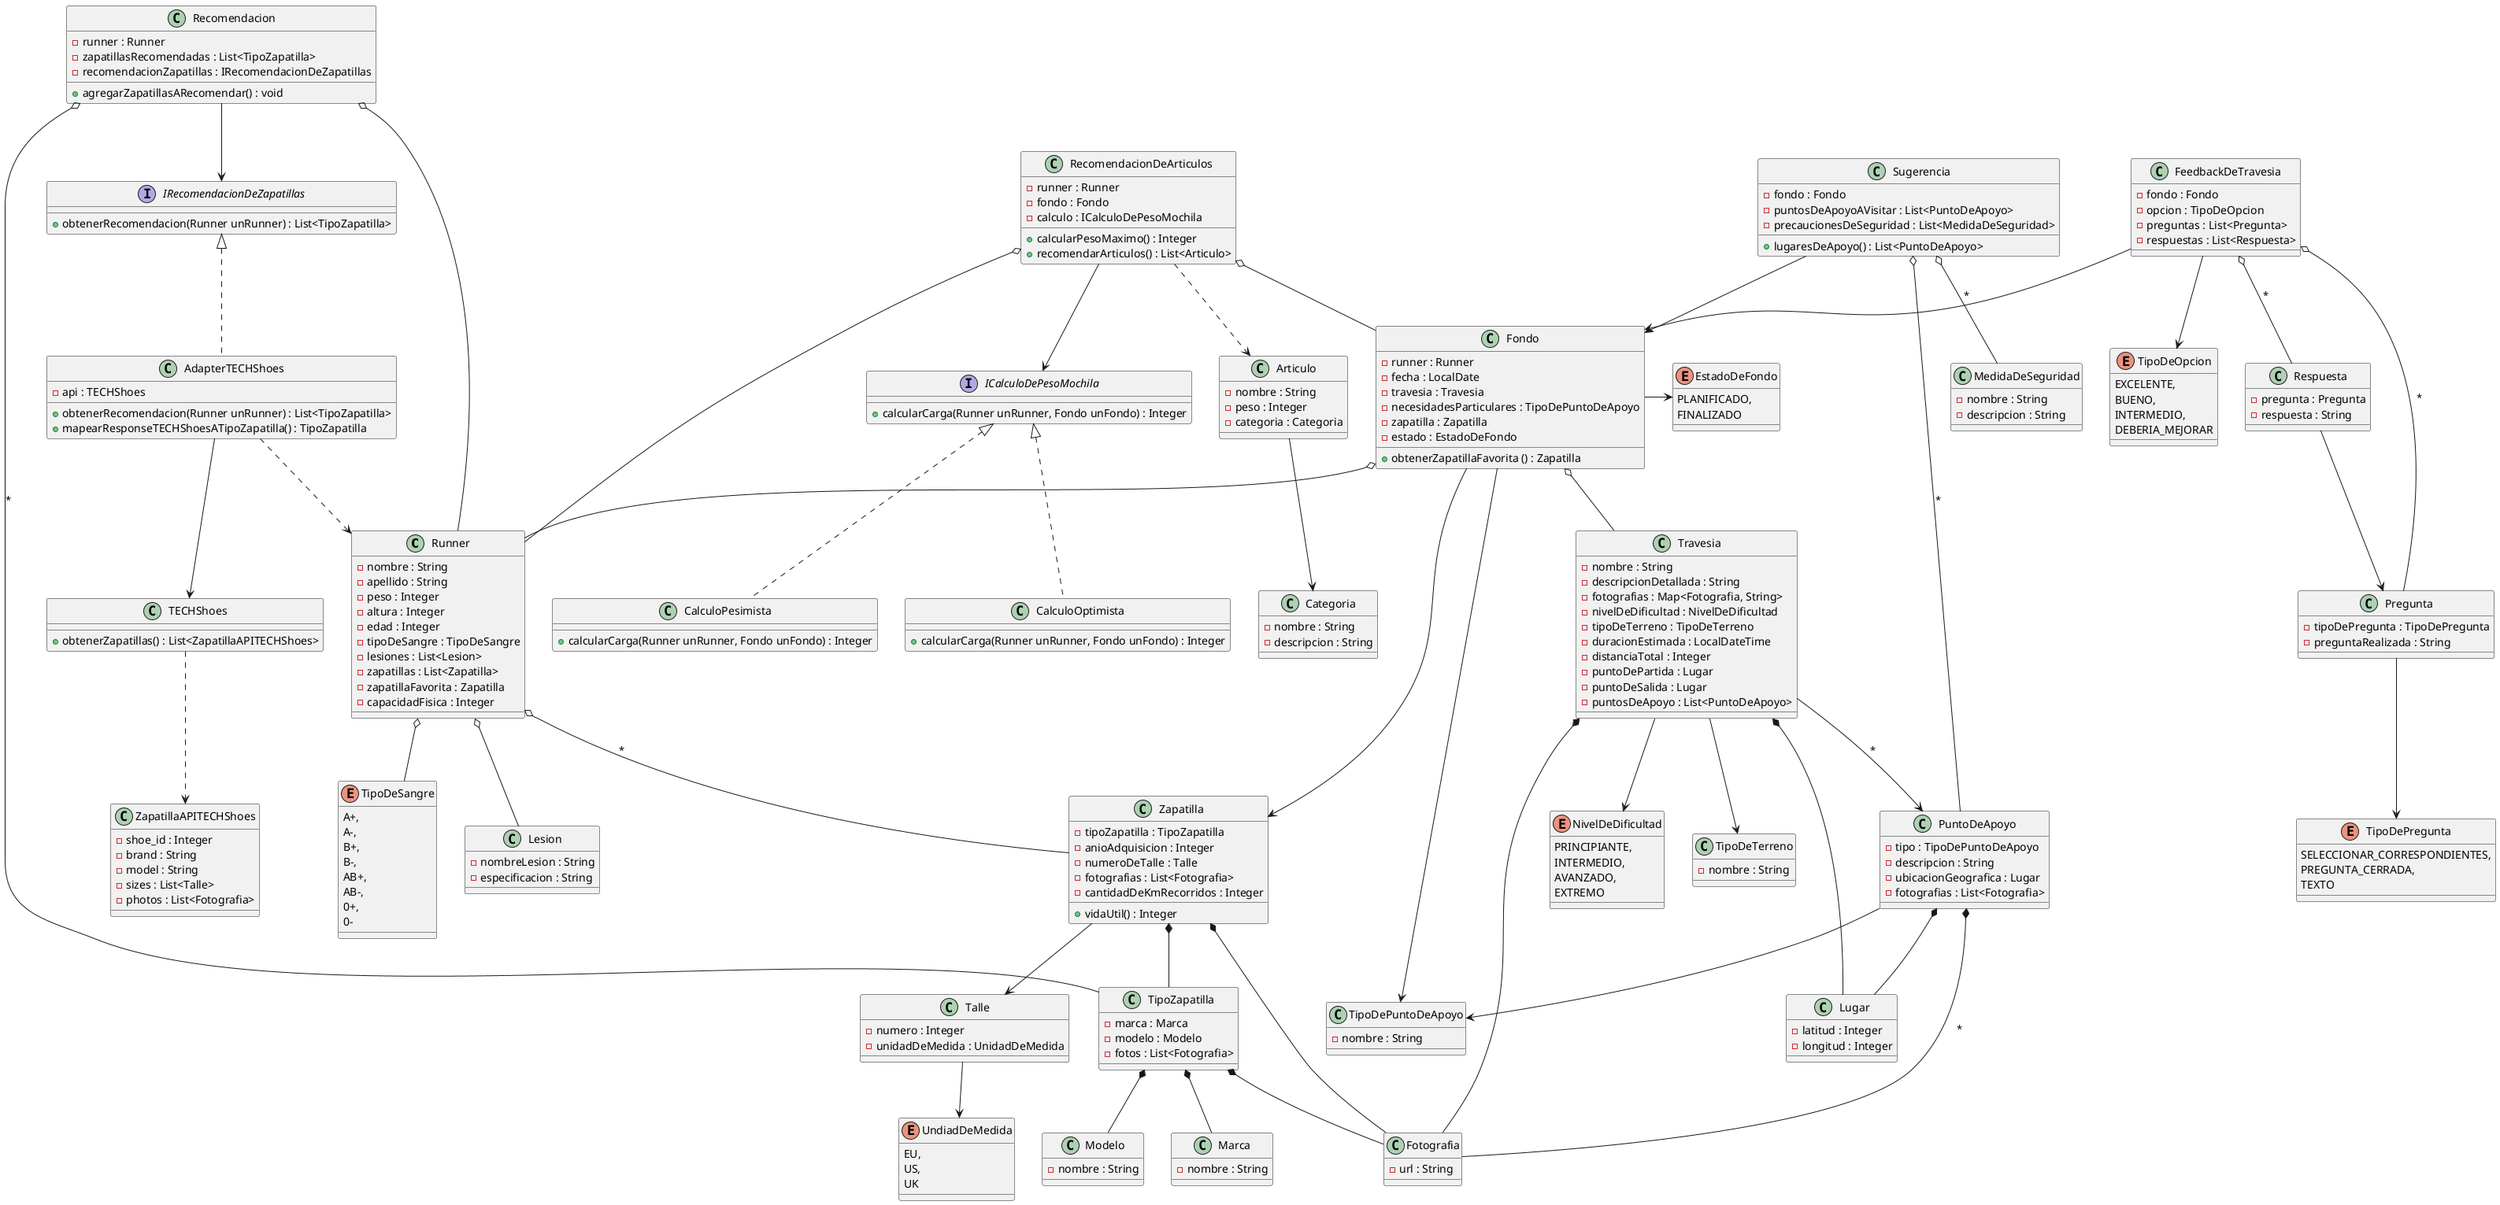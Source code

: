 @startuml

Class Runner {
    - nombre : String
    - apellido : String
    - peso : Integer
    - altura : Integer
    - edad : Integer
    - tipoDeSangre : TipoDeSangre
    - lesiones : List<Lesion>
    - zapatillas : List<Zapatilla>
    - zapatillaFavorita : Zapatilla
    - capacidadFisica : Integer
}

enum TipoDeSangre {
    A+,
    A-,
    B+,
    B-,
    AB+,
    AB-,
    0+,
    0-
}

Class Lesion {
    - nombreLesion : String
    - especificacion : String
}

Class TipoZapatilla {
    - marca : Marca
    - modelo : Modelo
    - fotos : List<Fotografia>
}

Class Marca {
    - nombre : String
}

Class Modelo {
    - nombre : String
}

Class Fotografia {
    - url : String
}

Class Zapatilla {
    - tipoZapatilla : TipoZapatilla
    - anioAdquisicion : Integer
    - numeroDeTalle : Talle
    - fotografias : List<Fotografia>
    - cantidadDeKmRecorridos : Integer

    + vidaUtil() : Integer
}

Class Talle {
    - numero : Integer
    - unidadDeMedida : UnidadDeMedida
}

enum UndiadDeMedida {
    EU,
    US,
    UK
}

Class Travesia {
    - nombre : String
    - descripcionDetallada : String
    - fotografias : Map<Fotografia, String>
    - nivelDeDificultad : NivelDeDificultad
    - tipoDeTerreno : TipoDeTerreno
    - duracionEstimada : LocalDateTime
    - distanciaTotal : Integer
    - puntoDePartida : Lugar
    - puntoDeSalida : Lugar
    - puntosDeApoyo : List<PuntoDeApoyo>
}

enum NivelDeDificultad {
    PRINCIPIANTE,
    INTERMEDIO,
    AVANZADO,
    EXTREMO
}

Class TipoDeTerreno {
    - nombre : String
}

Class Lugar {
    - latitud : Integer
    - longitud : Integer
}

Class PuntoDeApoyo {
    - tipo : TipoDePuntoDeApoyo
    - descripcion : String
    - ubicacionGeografica : Lugar
    - fotografias : List<Fotografia>
}

Class TipoDePuntoDeApoyo {
    - nombre : String
}

Class Fondo {
    - runner : Runner
    - fecha : LocalDate
    - travesia : Travesia
    - necesidadesParticulares : TipoDePuntoDeApoyo
    - zapatilla : Zapatilla
    - estado : EstadoDeFondo

    + obtenerZapatillaFavorita () : Zapatilla
}

enum EstadoDeFondo {
    PLANIFICADO,
    FINALIZADO
}

Class Sugerencia {
    - fondo : Fondo
    - puntosDeApoyoAVisitar : List<PuntoDeApoyo>
    - precaucionesDeSeguridad : List<MedidaDeSeguridad>

    + lugaresDeApoyo() : List<PuntoDeApoyo>
}

Class MedidaDeSeguridad {
    - nombre : String
    - descripcion : String
}

Class Recomendacion {
    - runner : Runner
    - zapatillasRecomendadas : List<TipoZapatilla>
    - recomendacionZapatillas : IRecomendacionDeZapatillas

    + agregarZapatillasARecomendar() : void
}

interface IRecomendacionDeZapatillas {
    + obtenerRecomendacion(Runner unRunner) : List<TipoZapatilla>
}

Class AdapterTECHShoes implements IRecomendacionDeZapatillas {
    - api : TECHShoes

    + obtenerRecomendacion(Runner unRunner) : List<TipoZapatilla>
    + mapearResponseTECHShoesATipoZapatilla() : TipoZapatilla
}

Class TECHShoes {
    + obtenerZapatillas() : List<ZapatillaAPITECHShoes>
}

Class ZapatillaAPITECHShoes {
    - shoe_id : Integer
    - brand : String
    - model : String
    - sizes : List<Talle>
    - photos : List<Fotografia>
}

interface ICalculoDePesoMochila {
    + calcularCarga(Runner unRunner, Fondo unFondo) : Integer
}

Class CalculoOptimista implements ICalculoDePesoMochila {
    + calcularCarga(Runner unRunner, Fondo unFondo) : Integer
}

Class CalculoPesimista implements ICalculoDePesoMochila {
    + calcularCarga(Runner unRunner, Fondo unFondo) : Integer
}

Class Articulo {
    - nombre : String
    - peso : Integer
    - categoria : Categoria
}

Class Categoria {
    - nombre : String
    - descripcion : String
}

Class RecomendacionDeArticulos {
    - runner : Runner
    - fondo : Fondo
    - calculo : ICalculoDePesoMochila

    + calcularPesoMaximo() : Integer
    + recomendarArticulos() : List<Articulo>
}

Class FeedbackDeTravesia {
    - fondo : Fondo
    - opcion : TipoDeOpcion
    - preguntas : List<Pregunta>
    - respuestas : List<Respuesta>
}

enum TipoDeOpcion {
    EXCELENTE,
    BUENO,
    INTERMEDIO,
    DEBERIA_MEJORAR
}

Class Pregunta {
    - tipoDePregunta : TipoDePregunta
    - preguntaRealizada : String
}

Class Respuesta {
    - pregunta : Pregunta
    - respuesta : String
}

enum TipoDePregunta {
    SELECCIONAR_CORRESPONDIENTES,
    PREGUNTA_CERRADA,
    TEXTO
}

Runner o-- Zapatilla : "*"
Runner o-- Lesion
Runner o-- TipoDeSangre

Travesia *-- Fotografia
Travesia --> NivelDeDificultad
Travesia *-- Lugar
Travesia --> PuntoDeApoyo : "*"
Travesia --> TipoDeTerreno

PuntoDeApoyo *-- Lugar
PuntoDeApoyo *-- Fotografia : "*"
PuntoDeApoyo --> TipoDePuntoDeApoyo

Fondo o-- Runner
Fondo o-- Travesia
Fondo --> TipoDePuntoDeApoyo
Fondo --> Zapatilla
Fondo -r-> EstadoDeFondo

Zapatilla *-- TipoZapatilla
Zapatilla --> Talle
Zapatilla *-- Fotografia

TipoZapatilla *-- Fotografia
TipoZapatilla *-- Marca
TipoZapatilla *-- Modelo

Talle --> UndiadDeMedida

FeedbackDeTravesia --> Fondo
FeedbackDeTravesia --> TipoDeOpcion
FeedbackDeTravesia o-- Pregunta : "*"
FeedbackDeTravesia o-- Respuesta : "*"

Pregunta --> TipoDePregunta

Respuesta --> Pregunta

Articulo --> Categoria

RecomendacionDeArticulos ..> Articulo
RecomendacionDeArticulos o-- Runner
RecomendacionDeArticulos o-- Fondo
RecomendacionDeArticulos --> ICalculoDePesoMochila

Recomendacion o-- Runner
Recomendacion o-- TipoZapatilla : "*"
Recomendacion --> IRecomendacionDeZapatillas

AdapterTECHShoes --> TECHShoes
AdapterTECHShoes ..> Runner

TECHShoes ..> ZapatillaAPITECHShoes

Sugerencia --> Fondo
Sugerencia o-- PuntoDeApoyo : "*"
Sugerencia o-- MedidaDeSeguridad : "*"


@enduml